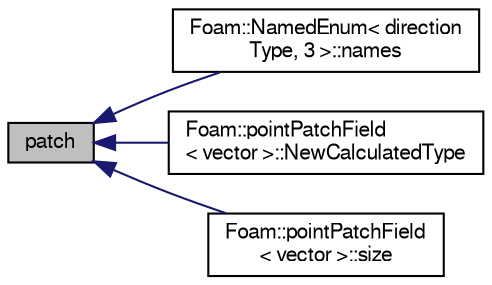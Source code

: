 digraph "patch"
{
  bgcolor="transparent";
  edge [fontname="FreeSans",fontsize="10",labelfontname="FreeSans",labelfontsize="10"];
  node [fontname="FreeSans",fontsize="10",shape=record];
  rankdir="LR";
  Node46 [label="patch",height=0.2,width=0.4,color="black", fillcolor="grey75", style="filled", fontcolor="black"];
  Node46 -> Node47 [dir="back",color="midnightblue",fontsize="10",style="solid",fontname="FreeSans"];
  Node47 [label="Foam::NamedEnum\< direction\lType, 3 \>::names",height=0.2,width=0.4,color="black",URL="$a25998.html#a7350da3a0edd92cd11e6c479c9967dc8"];
  Node46 -> Node48 [dir="back",color="midnightblue",fontsize="10",style="solid",fontname="FreeSans"];
  Node48 [label="Foam::pointPatchField\l\< vector \>::NewCalculatedType",height=0.2,width=0.4,color="black",URL="$a22946.html#ace958f723c946295896d240e226d424b",tooltip="Return a pointer to a new CalculatedpointPatchField created on. "];
  Node46 -> Node49 [dir="back",color="midnightblue",fontsize="10",style="solid",fontname="FreeSans"];
  Node49 [label="Foam::pointPatchField\l\< vector \>::size",height=0.2,width=0.4,color="black",URL="$a22946.html#a9facbf0a118d395c89884e45a5ca4e4b",tooltip="Return size. "];
}
